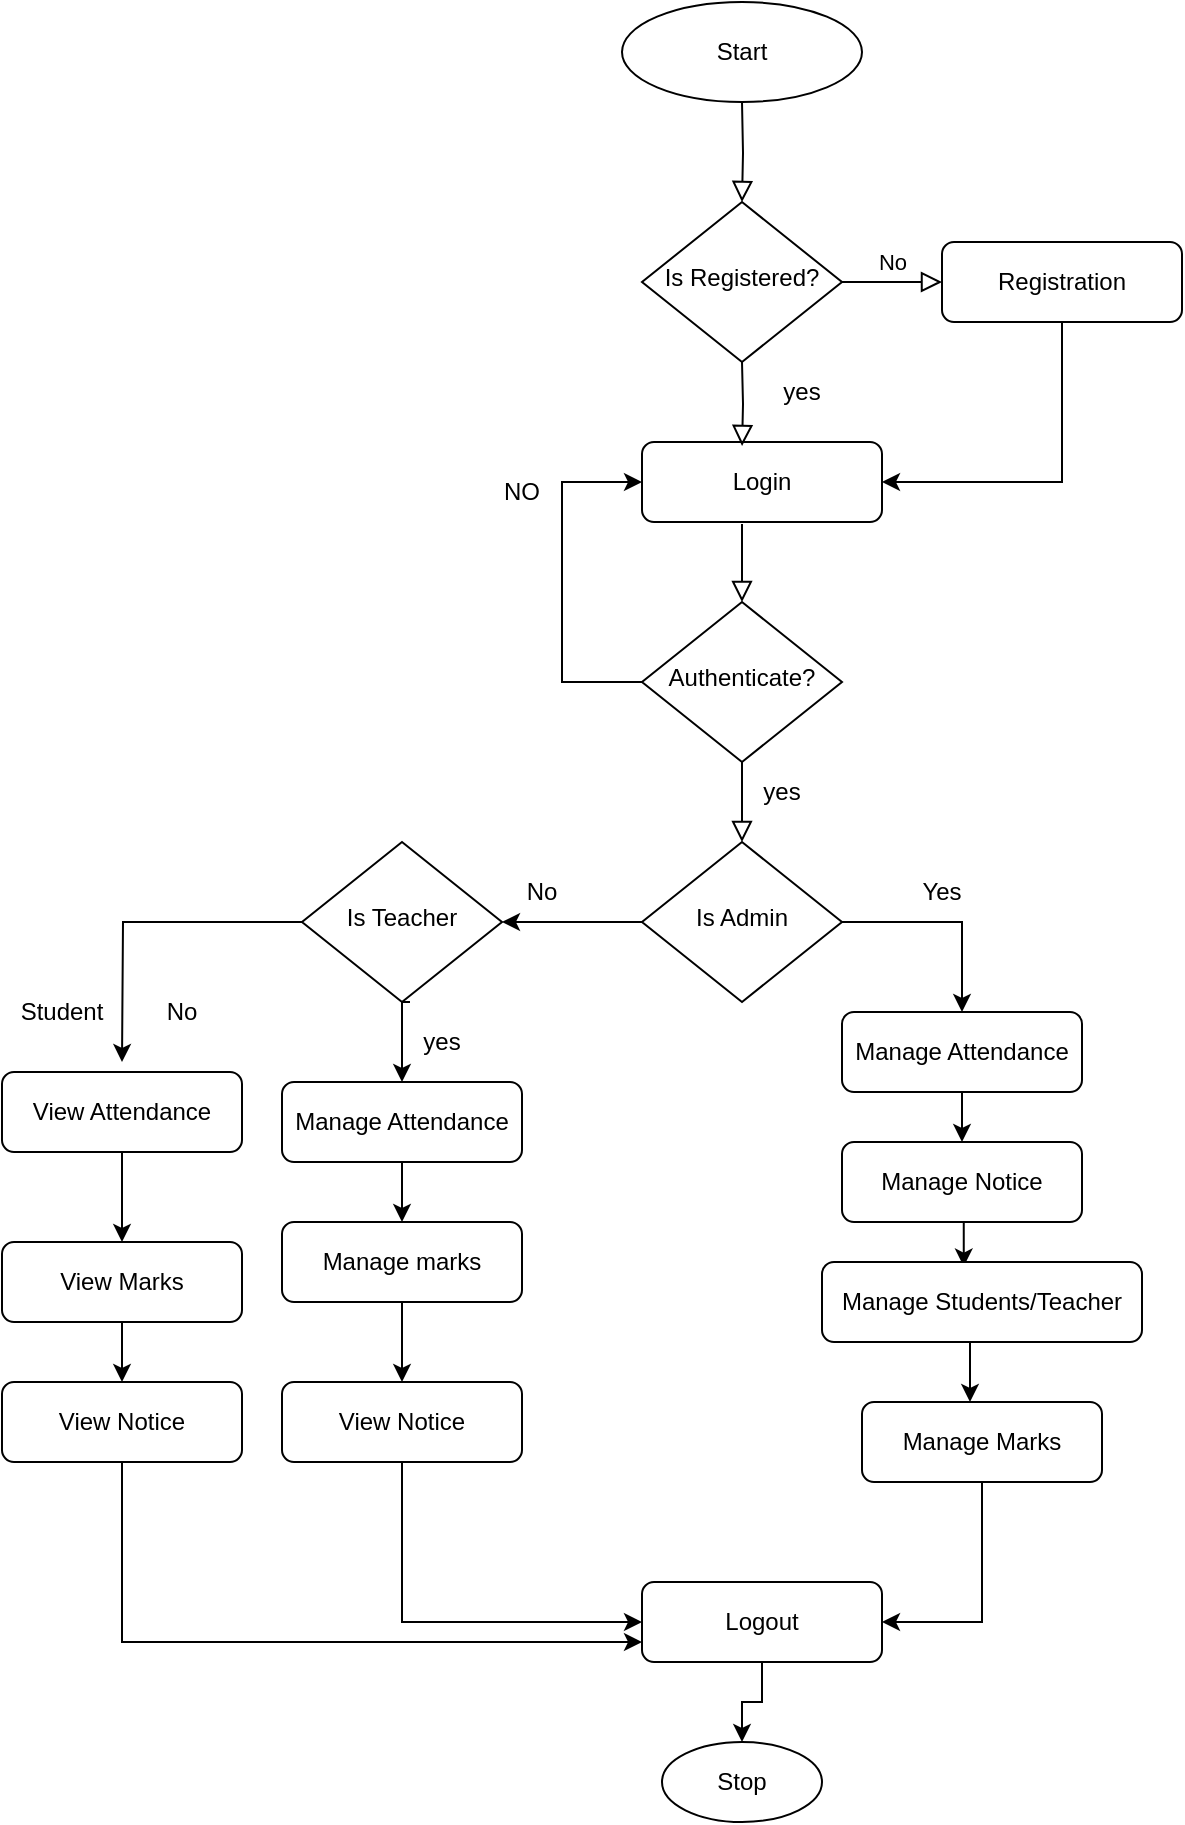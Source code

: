 <mxfile version="24.7.16">
  <diagram id="C5RBs43oDa-KdzZeNtuy" name="Page-1">
    <mxGraphModel dx="607" dy="356" grid="1" gridSize="10" guides="1" tooltips="1" connect="1" arrows="1" fold="1" page="1" pageScale="1" pageWidth="827" pageHeight="1169" math="0" shadow="0">
      <root>
        <mxCell id="WIyWlLk6GJQsqaUBKTNV-0" />
        <mxCell id="WIyWlLk6GJQsqaUBKTNV-1" parent="WIyWlLk6GJQsqaUBKTNV-0" />
        <mxCell id="mVO_HHIlJPxlFNwOMhH1-0" value="" style="rounded=0;html=1;jettySize=auto;orthogonalLoop=1;fontSize=11;endArrow=block;endFill=0;endSize=8;strokeWidth=1;shadow=0;labelBackgroundColor=none;edgeStyle=orthogonalEdgeStyle;strokeColor=#000000;" parent="WIyWlLk6GJQsqaUBKTNV-1" target="mVO_HHIlJPxlFNwOMhH1-4" edge="1">
          <mxGeometry relative="1" as="geometry">
            <mxPoint x="420" y="280" as="sourcePoint" />
          </mxGeometry>
        </mxCell>
        <mxCell id="mVO_HHIlJPxlFNwOMhH1-3" value="No" style="edgeStyle=orthogonalEdgeStyle;rounded=0;html=1;jettySize=auto;orthogonalLoop=1;fontSize=11;endArrow=block;endFill=0;endSize=8;strokeWidth=1;shadow=0;labelBackgroundColor=none;strokeColor=#000000;" parent="WIyWlLk6GJQsqaUBKTNV-1" source="mVO_HHIlJPxlFNwOMhH1-4" target="mVO_HHIlJPxlFNwOMhH1-5" edge="1">
          <mxGeometry y="10" relative="1" as="geometry">
            <mxPoint as="offset" />
          </mxGeometry>
        </mxCell>
        <mxCell id="mVO_HHIlJPxlFNwOMhH1-4" value="Is Registered?" style="rhombus;whiteSpace=wrap;html=1;shadow=0;fontFamily=Helvetica;fontSize=12;align=center;strokeWidth=1;spacing=6;spacingTop=-4;strokeColor=#000000;" parent="WIyWlLk6GJQsqaUBKTNV-1" vertex="1">
          <mxGeometry x="370" y="330" width="100" height="80" as="geometry" />
        </mxCell>
        <mxCell id="mVO_HHIlJPxlFNwOMhH1-24" style="edgeStyle=orthogonalEdgeStyle;rounded=0;orthogonalLoop=1;jettySize=auto;html=1;exitX=0.5;exitY=1;exitDx=0;exitDy=0;entryX=1;entryY=0.5;entryDx=0;entryDy=0;strokeColor=#000000;" parent="WIyWlLk6GJQsqaUBKTNV-1" source="mVO_HHIlJPxlFNwOMhH1-5" target="mVO_HHIlJPxlFNwOMhH1-18" edge="1">
          <mxGeometry relative="1" as="geometry" />
        </mxCell>
        <mxCell id="mVO_HHIlJPxlFNwOMhH1-5" value="Registration" style="rounded=1;whiteSpace=wrap;html=1;fontSize=12;glass=0;strokeWidth=1;shadow=0;strokeColor=#000000;" parent="WIyWlLk6GJQsqaUBKTNV-1" vertex="1">
          <mxGeometry x="520" y="350" width="120" height="40" as="geometry" />
        </mxCell>
        <mxCell id="mVO_HHIlJPxlFNwOMhH1-6" value="" style="rounded=0;html=1;jettySize=auto;orthogonalLoop=1;fontSize=11;endArrow=block;endFill=0;endSize=8;strokeWidth=1;shadow=0;labelBackgroundColor=none;edgeStyle=orthogonalEdgeStyle;strokeColor=#000000;" parent="WIyWlLk6GJQsqaUBKTNV-1" source="mVO_HHIlJPxlFNwOMhH1-8" edge="1">
          <mxGeometry x="0.333" y="20" relative="1" as="geometry">
            <mxPoint as="offset" />
            <mxPoint x="420" y="650" as="targetPoint" />
          </mxGeometry>
        </mxCell>
        <mxCell id="mVO_HHIlJPxlFNwOMhH1-26" value="" style="edgeStyle=orthogonalEdgeStyle;rounded=0;orthogonalLoop=1;jettySize=auto;html=1;exitX=0;exitY=0.5;exitDx=0;exitDy=0;entryX=0;entryY=0.5;entryDx=0;entryDy=0;strokeColor=#000000;" parent="WIyWlLk6GJQsqaUBKTNV-1" source="mVO_HHIlJPxlFNwOMhH1-8" target="mVO_HHIlJPxlFNwOMhH1-18" edge="1">
          <mxGeometry relative="1" as="geometry">
            <Array as="points">
              <mxPoint x="330" y="570" />
              <mxPoint x="330" y="470" />
            </Array>
          </mxGeometry>
        </mxCell>
        <mxCell id="mVO_HHIlJPxlFNwOMhH1-8" value="Authenticate?" style="rhombus;whiteSpace=wrap;html=1;shadow=0;fontFamily=Helvetica;fontSize=12;align=center;strokeWidth=1;spacing=6;spacingTop=-4;strokeColor=#000000;" parent="WIyWlLk6GJQsqaUBKTNV-1" vertex="1">
          <mxGeometry x="370" y="530" width="100" height="80" as="geometry" />
        </mxCell>
        <mxCell id="zjQKoazTnZXW_dxxVB_U-3" value="" style="edgeStyle=orthogonalEdgeStyle;rounded=0;orthogonalLoop=1;jettySize=auto;html=1;" parent="WIyWlLk6GJQsqaUBKTNV-1" edge="1">
          <mxGeometry relative="1" as="geometry">
            <Array as="points">
              <mxPoint x="290" y="810" />
              <mxPoint x="290" y="810" />
            </Array>
            <mxPoint x="250" y="810" as="sourcePoint" />
            <mxPoint x="250" y="840" as="targetPoint" />
          </mxGeometry>
        </mxCell>
        <mxCell id="mVO_HHIlJPxlFNwOMhH1-9" value="Manage Attendance" style="rounded=1;whiteSpace=wrap;html=1;fontSize=12;glass=0;strokeWidth=1;shadow=0;strokeColor=#000000;" parent="WIyWlLk6GJQsqaUBKTNV-1" vertex="1">
          <mxGeometry x="190" y="770" width="120" height="40" as="geometry" />
        </mxCell>
        <mxCell id="mVO_HHIlJPxlFNwOMhH1-11" value="Start" style="ellipse;whiteSpace=wrap;html=1;strokeColor=#000000;" parent="WIyWlLk6GJQsqaUBKTNV-1" vertex="1">
          <mxGeometry x="360" y="230" width="120" height="50" as="geometry" />
        </mxCell>
        <mxCell id="mVO_HHIlJPxlFNwOMhH1-18" value="Login" style="rounded=1;whiteSpace=wrap;html=1;strokeColor=#000000;" parent="WIyWlLk6GJQsqaUBKTNV-1" vertex="1">
          <mxGeometry x="370" y="450" width="120" height="40" as="geometry" />
        </mxCell>
        <mxCell id="mVO_HHIlJPxlFNwOMhH1-19" value="" style="rounded=0;html=1;jettySize=auto;orthogonalLoop=1;fontSize=11;endArrow=block;endFill=0;endSize=8;strokeWidth=1;shadow=0;labelBackgroundColor=none;edgeStyle=orthogonalEdgeStyle;strokeColor=#000000;entryX=0.417;entryY=0.05;entryDx=0;entryDy=0;entryPerimeter=0;" parent="WIyWlLk6GJQsqaUBKTNV-1" target="mVO_HHIlJPxlFNwOMhH1-18" edge="1">
          <mxGeometry relative="1" as="geometry">
            <mxPoint x="420" y="410" as="sourcePoint" />
            <mxPoint x="419.5" y="440" as="targetPoint" />
            <Array as="points" />
          </mxGeometry>
        </mxCell>
        <mxCell id="mVO_HHIlJPxlFNwOMhH1-20" value="" style="rounded=0;html=1;jettySize=auto;orthogonalLoop=1;fontSize=11;endArrow=block;endFill=0;endSize=8;strokeWidth=1;shadow=0;labelBackgroundColor=none;edgeStyle=orthogonalEdgeStyle;strokeColor=#000000;entryX=0.5;entryY=0;entryDx=0;entryDy=0;" parent="WIyWlLk6GJQsqaUBKTNV-1" target="mVO_HHIlJPxlFNwOMhH1-8" edge="1">
          <mxGeometry relative="1" as="geometry">
            <mxPoint x="420" y="491" as="sourcePoint" />
            <mxPoint x="419.5" y="521" as="targetPoint" />
          </mxGeometry>
        </mxCell>
        <mxCell id="mVO_HHIlJPxlFNwOMhH1-31" style="edgeStyle=orthogonalEdgeStyle;rounded=0;orthogonalLoop=1;jettySize=auto;html=1;exitX=0;exitY=0.5;exitDx=0;exitDy=0;entryX=1;entryY=0.5;entryDx=0;entryDy=0;strokeColor=#000000;" parent="WIyWlLk6GJQsqaUBKTNV-1" source="mVO_HHIlJPxlFNwOMhH1-29" target="xV-bXIttloFGfXYYYa-l-1" edge="1">
          <mxGeometry relative="1" as="geometry">
            <mxPoint x="260" y="690" as="sourcePoint" />
          </mxGeometry>
        </mxCell>
        <mxCell id="mVO_HHIlJPxlFNwOMhH1-29" value="Is Admin" style="rhombus;whiteSpace=wrap;html=1;shadow=0;fontFamily=Helvetica;fontSize=12;align=center;strokeWidth=1;spacing=6;spacingTop=-4;strokeColor=#000000;" parent="WIyWlLk6GJQsqaUBKTNV-1" vertex="1">
          <mxGeometry x="370" y="650" width="100" height="80" as="geometry" />
        </mxCell>
        <mxCell id="xV-bXIttloFGfXYYYa-l-26" value="" style="edgeStyle=orthogonalEdgeStyle;rounded=0;orthogonalLoop=1;jettySize=auto;html=1;entryX=0.443;entryY=0.057;entryDx=0;entryDy=0;entryPerimeter=0;" edge="1" parent="WIyWlLk6GJQsqaUBKTNV-1" source="mVO_HHIlJPxlFNwOMhH1-35" target="mVO_HHIlJPxlFNwOMhH1-36">
          <mxGeometry relative="1" as="geometry">
            <Array as="points">
              <mxPoint x="530" y="840" />
              <mxPoint x="531" y="840" />
            </Array>
          </mxGeometry>
        </mxCell>
        <mxCell id="mVO_HHIlJPxlFNwOMhH1-35" value="Manage Notice" style="rounded=1;whiteSpace=wrap;html=1;fontSize=12;glass=0;strokeWidth=1;shadow=0;strokeColor=#000000;" parent="WIyWlLk6GJQsqaUBKTNV-1" vertex="1">
          <mxGeometry x="470" y="800" width="120" height="40" as="geometry" />
        </mxCell>
        <mxCell id="xV-bXIttloFGfXYYYa-l-23" value="" style="edgeStyle=orthogonalEdgeStyle;rounded=0;orthogonalLoop=1;jettySize=auto;html=1;" edge="1" parent="WIyWlLk6GJQsqaUBKTNV-1">
          <mxGeometry relative="1" as="geometry">
            <mxPoint x="534" y="900" as="sourcePoint" />
            <mxPoint x="534" y="930" as="targetPoint" />
            <Array as="points">
              <mxPoint x="524" y="900" />
              <mxPoint x="524" y="900" />
            </Array>
          </mxGeometry>
        </mxCell>
        <mxCell id="mVO_HHIlJPxlFNwOMhH1-36" value="Manage Students/Teacher" style="rounded=1;whiteSpace=wrap;html=1;fontSize=12;glass=0;strokeWidth=1;shadow=0;strokeColor=#000000;" parent="WIyWlLk6GJQsqaUBKTNV-1" vertex="1">
          <mxGeometry x="460" y="860" width="160" height="40" as="geometry" />
        </mxCell>
        <mxCell id="mVO_HHIlJPxlFNwOMhH1-45" style="edgeStyle=orthogonalEdgeStyle;shape=connector;rounded=0;orthogonalLoop=1;jettySize=auto;html=1;entryX=0;entryY=0.5;entryDx=0;entryDy=0;labelBackgroundColor=default;strokeColor=#000000;fontFamily=Helvetica;fontSize=11;fontColor=default;endArrow=classic;exitX=0.5;exitY=1;exitDx=0;exitDy=0;" parent="WIyWlLk6GJQsqaUBKTNV-1" source="0SzW6WiHXWzyU22Vvs7M-1" target="mVO_HHIlJPxlFNwOMhH1-44" edge="1">
          <mxGeometry relative="1" as="geometry">
            <mxPoint x="210" y="860" as="sourcePoint" />
          </mxGeometry>
        </mxCell>
        <mxCell id="mVO_HHIlJPxlFNwOMhH1-48" value="" style="edgeStyle=orthogonalEdgeStyle;shape=connector;rounded=0;orthogonalLoop=1;jettySize=auto;html=1;labelBackgroundColor=default;strokeColor=#000000;fontFamily=Helvetica;fontSize=11;fontColor=default;endArrow=classic;" parent="WIyWlLk6GJQsqaUBKTNV-1" source="mVO_HHIlJPxlFNwOMhH1-44" target="mVO_HHIlJPxlFNwOMhH1-47" edge="1">
          <mxGeometry relative="1" as="geometry" />
        </mxCell>
        <mxCell id="mVO_HHIlJPxlFNwOMhH1-44" value="Logout" style="rounded=1;whiteSpace=wrap;html=1;fontSize=12;glass=0;strokeWidth=1;shadow=0;strokeColor=#000000;" parent="WIyWlLk6GJQsqaUBKTNV-1" vertex="1">
          <mxGeometry x="370" y="1020" width="120" height="40" as="geometry" />
        </mxCell>
        <mxCell id="mVO_HHIlJPxlFNwOMhH1-47" value="Stop" style="ellipse;whiteSpace=wrap;html=1;strokeColor=#000000;rounded=1;glass=0;strokeWidth=1;shadow=0;" parent="WIyWlLk6GJQsqaUBKTNV-1" vertex="1">
          <mxGeometry x="380" y="1100" width="80" height="40" as="geometry" />
        </mxCell>
        <mxCell id="bwqqxTzg_m6_r8ULArF5-0" value="Yes" style="text;html=1;strokeColor=none;fillColor=none;align=center;verticalAlign=middle;whiteSpace=wrap;rounded=0;" parent="WIyWlLk6GJQsqaUBKTNV-1" vertex="1">
          <mxGeometry x="490" y="660" width="60" height="30" as="geometry" />
        </mxCell>
        <mxCell id="bwqqxTzg_m6_r8ULArF5-1" value="No" style="text;html=1;strokeColor=none;fillColor=none;align=center;verticalAlign=middle;whiteSpace=wrap;rounded=0;" parent="WIyWlLk6GJQsqaUBKTNV-1" vertex="1">
          <mxGeometry x="290" y="660" width="60" height="30" as="geometry" />
        </mxCell>
        <mxCell id="bwqqxTzg_m6_r8ULArF5-2" value="yes" style="text;html=1;strokeColor=none;fillColor=none;align=center;verticalAlign=middle;whiteSpace=wrap;rounded=0;" parent="WIyWlLk6GJQsqaUBKTNV-1" vertex="1">
          <mxGeometry x="420" y="410" width="60" height="30" as="geometry" />
        </mxCell>
        <mxCell id="bwqqxTzg_m6_r8ULArF5-3" value="NO" style="text;html=1;strokeColor=none;fillColor=none;align=center;verticalAlign=middle;whiteSpace=wrap;rounded=0;" parent="WIyWlLk6GJQsqaUBKTNV-1" vertex="1">
          <mxGeometry x="280" y="460" width="60" height="30" as="geometry" />
        </mxCell>
        <mxCell id="xV-bXIttloFGfXYYYa-l-5" style="edgeStyle=orthogonalEdgeStyle;rounded=0;orthogonalLoop=1;jettySize=auto;html=1;exitX=0.5;exitY=1;exitDx=0;exitDy=0;entryX=0.5;entryY=0;entryDx=0;entryDy=0;" edge="1" parent="WIyWlLk6GJQsqaUBKTNV-1" source="zjQKoazTnZXW_dxxVB_U-1" target="0SzW6WiHXWzyU22Vvs7M-1">
          <mxGeometry relative="1" as="geometry" />
        </mxCell>
        <mxCell id="zjQKoazTnZXW_dxxVB_U-1" value="Manage marks" style="rounded=1;whiteSpace=wrap;html=1;fontSize=12;glass=0;strokeWidth=1;shadow=0;strokeColor=#000000;" parent="WIyWlLk6GJQsqaUBKTNV-1" vertex="1">
          <mxGeometry x="190" y="840" width="120" height="40" as="geometry" />
        </mxCell>
        <mxCell id="xV-bXIttloFGfXYYYa-l-34" style="edgeStyle=orthogonalEdgeStyle;rounded=0;orthogonalLoop=1;jettySize=auto;html=1;entryX=1;entryY=0.5;entryDx=0;entryDy=0;" edge="1" parent="WIyWlLk6GJQsqaUBKTNV-1" source="zjQKoazTnZXW_dxxVB_U-5" target="mVO_HHIlJPxlFNwOMhH1-44">
          <mxGeometry relative="1" as="geometry" />
        </mxCell>
        <mxCell id="zjQKoazTnZXW_dxxVB_U-5" value="Manage Marks" style="rounded=1;whiteSpace=wrap;html=1;fontSize=12;glass=0;strokeWidth=1;shadow=0;strokeColor=#000000;" parent="WIyWlLk6GJQsqaUBKTNV-1" vertex="1">
          <mxGeometry x="480" y="930" width="120" height="40" as="geometry" />
        </mxCell>
        <mxCell id="xV-bXIttloFGfXYYYa-l-0" value="yes" style="text;html=1;strokeColor=none;fillColor=none;align=center;verticalAlign=middle;whiteSpace=wrap;rounded=0;" vertex="1" parent="WIyWlLk6GJQsqaUBKTNV-1">
          <mxGeometry x="410" y="610" width="60" height="30" as="geometry" />
        </mxCell>
        <mxCell id="xV-bXIttloFGfXYYYa-l-12" value="" style="edgeStyle=orthogonalEdgeStyle;rounded=0;orthogonalLoop=1;jettySize=auto;html=1;" edge="1" parent="WIyWlLk6GJQsqaUBKTNV-1" source="xV-bXIttloFGfXYYYa-l-1">
          <mxGeometry relative="1" as="geometry">
            <mxPoint x="110" y="760" as="targetPoint" />
          </mxGeometry>
        </mxCell>
        <mxCell id="xV-bXIttloFGfXYYYa-l-1" value="Is Teacher" style="rhombus;whiteSpace=wrap;html=1;shadow=0;fontFamily=Helvetica;fontSize=12;align=center;strokeWidth=1;spacing=6;spacingTop=-4;strokeColor=#000000;" vertex="1" parent="WIyWlLk6GJQsqaUBKTNV-1">
          <mxGeometry x="200" y="650" width="100" height="80" as="geometry" />
        </mxCell>
        <mxCell id="xV-bXIttloFGfXYYYa-l-2" style="edgeStyle=orthogonalEdgeStyle;rounded=0;orthogonalLoop=1;jettySize=auto;html=1;exitX=0.5;exitY=1;exitDx=0;exitDy=0;entryX=0.5;entryY=0;entryDx=0;entryDy=0;" edge="1" parent="WIyWlLk6GJQsqaUBKTNV-1" target="mVO_HHIlJPxlFNwOMhH1-9">
          <mxGeometry relative="1" as="geometry">
            <mxPoint x="254" y="730" as="sourcePoint" />
            <mxPoint x="249.96" y="763" as="targetPoint" />
            <Array as="points">
              <mxPoint x="250" y="730" />
            </Array>
          </mxGeometry>
        </mxCell>
        <mxCell id="0SzW6WiHXWzyU22Vvs7M-1" value="View Notice" style="rounded=1;whiteSpace=wrap;html=1;fontSize=12;glass=0;strokeWidth=1;shadow=0;strokeColor=#000000;" parent="WIyWlLk6GJQsqaUBKTNV-1" vertex="1">
          <mxGeometry x="190" y="920" width="120" height="40" as="geometry" />
        </mxCell>
        <mxCell id="xV-bXIttloFGfXYYYa-l-13" value="yes" style="text;html=1;strokeColor=none;fillColor=none;align=center;verticalAlign=middle;whiteSpace=wrap;rounded=0;" vertex="1" parent="WIyWlLk6GJQsqaUBKTNV-1">
          <mxGeometry x="240" y="735" width="60" height="30" as="geometry" />
        </mxCell>
        <mxCell id="xV-bXIttloFGfXYYYa-l-39" style="edgeStyle=orthogonalEdgeStyle;rounded=0;orthogonalLoop=1;jettySize=auto;html=1;entryX=0;entryY=0.75;entryDx=0;entryDy=0;exitX=0.5;exitY=1;exitDx=0;exitDy=0;" edge="1" parent="WIyWlLk6GJQsqaUBKTNV-1" source="xV-bXIttloFGfXYYYa-l-15" target="mVO_HHIlJPxlFNwOMhH1-44">
          <mxGeometry relative="1" as="geometry" />
        </mxCell>
        <mxCell id="xV-bXIttloFGfXYYYa-l-15" value="View Notice" style="rounded=1;whiteSpace=wrap;html=1;fontSize=12;glass=0;strokeWidth=1;shadow=0;strokeColor=#000000;" vertex="1" parent="WIyWlLk6GJQsqaUBKTNV-1">
          <mxGeometry x="50" y="920" width="120" height="40" as="geometry" />
        </mxCell>
        <mxCell id="xV-bXIttloFGfXYYYa-l-19" value="" style="edgeStyle=orthogonalEdgeStyle;rounded=0;orthogonalLoop=1;jettySize=auto;html=1;" edge="1" parent="WIyWlLk6GJQsqaUBKTNV-1" source="xV-bXIttloFGfXYYYa-l-16" target="xV-bXIttloFGfXYYYa-l-15">
          <mxGeometry relative="1" as="geometry" />
        </mxCell>
        <mxCell id="xV-bXIttloFGfXYYYa-l-16" value="View Marks" style="rounded=1;whiteSpace=wrap;html=1;fontSize=12;glass=0;strokeWidth=1;shadow=0;strokeColor=#000000;" vertex="1" parent="WIyWlLk6GJQsqaUBKTNV-1">
          <mxGeometry x="50" y="850" width="120" height="40" as="geometry" />
        </mxCell>
        <mxCell id="xV-bXIttloFGfXYYYa-l-18" value="" style="edgeStyle=orthogonalEdgeStyle;rounded=0;orthogonalLoop=1;jettySize=auto;html=1;" edge="1" parent="WIyWlLk6GJQsqaUBKTNV-1" source="xV-bXIttloFGfXYYYa-l-17" target="xV-bXIttloFGfXYYYa-l-16">
          <mxGeometry relative="1" as="geometry" />
        </mxCell>
        <mxCell id="xV-bXIttloFGfXYYYa-l-17" value="View Attendance" style="rounded=1;whiteSpace=wrap;html=1;fontSize=12;glass=0;strokeWidth=1;shadow=0;strokeColor=#000000;" vertex="1" parent="WIyWlLk6GJQsqaUBKTNV-1">
          <mxGeometry x="50" y="765" width="120" height="40" as="geometry" />
        </mxCell>
        <mxCell id="xV-bXIttloFGfXYYYa-l-28" value="" style="edgeStyle=orthogonalEdgeStyle;shape=connector;rounded=0;orthogonalLoop=1;jettySize=auto;html=1;exitX=1;exitY=0.5;exitDx=0;exitDy=0;entryX=0.5;entryY=0;entryDx=0;entryDy=0;labelBackgroundColor=default;strokeColor=#000000;fontFamily=Helvetica;fontSize=11;fontColor=default;endArrow=classic;" edge="1" parent="WIyWlLk6GJQsqaUBKTNV-1" source="mVO_HHIlJPxlFNwOMhH1-29" target="xV-bXIttloFGfXYYYa-l-24">
          <mxGeometry relative="1" as="geometry">
            <mxPoint x="470" y="690" as="sourcePoint" />
            <mxPoint x="530" y="760" as="targetPoint" />
          </mxGeometry>
        </mxCell>
        <mxCell id="xV-bXIttloFGfXYYYa-l-30" value="" style="edgeStyle=orthogonalEdgeStyle;rounded=0;orthogonalLoop=1;jettySize=auto;html=1;" edge="1" parent="WIyWlLk6GJQsqaUBKTNV-1" source="xV-bXIttloFGfXYYYa-l-24">
          <mxGeometry relative="1" as="geometry">
            <mxPoint x="530" y="800" as="targetPoint" />
          </mxGeometry>
        </mxCell>
        <mxCell id="xV-bXIttloFGfXYYYa-l-24" value="Manage Attendance" style="rounded=1;whiteSpace=wrap;html=1;fontSize=12;glass=0;strokeWidth=1;shadow=0;strokeColor=#000000;" vertex="1" parent="WIyWlLk6GJQsqaUBKTNV-1">
          <mxGeometry x="470" y="735" width="120" height="40" as="geometry" />
        </mxCell>
        <mxCell id="xV-bXIttloFGfXYYYa-l-32" value="No" style="text;html=1;strokeColor=none;fillColor=none;align=center;verticalAlign=middle;whiteSpace=wrap;rounded=0;" vertex="1" parent="WIyWlLk6GJQsqaUBKTNV-1">
          <mxGeometry x="110" y="720" width="60" height="30" as="geometry" />
        </mxCell>
        <mxCell id="xV-bXIttloFGfXYYYa-l-33" value="Student" style="text;html=1;strokeColor=none;fillColor=none;align=center;verticalAlign=middle;whiteSpace=wrap;rounded=0;" vertex="1" parent="WIyWlLk6GJQsqaUBKTNV-1">
          <mxGeometry x="50" y="720" width="60" height="30" as="geometry" />
        </mxCell>
      </root>
    </mxGraphModel>
  </diagram>
</mxfile>
